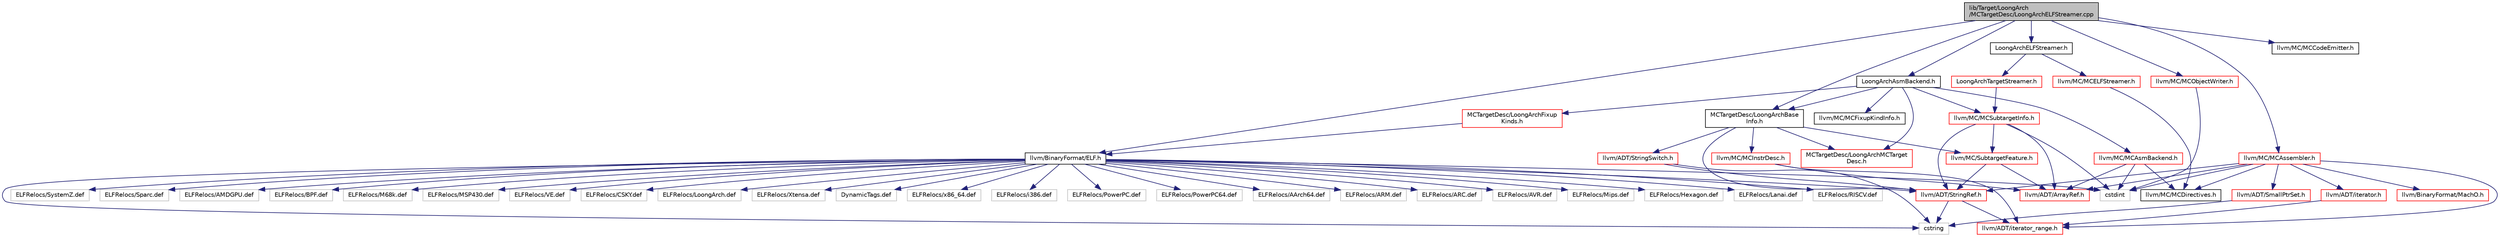 digraph "lib/Target/LoongArch/MCTargetDesc/LoongArchELFStreamer.cpp"
{
 // LATEX_PDF_SIZE
  bgcolor="transparent";
  edge [fontname="Helvetica",fontsize="10",labelfontname="Helvetica",labelfontsize="10"];
  node [fontname="Helvetica",fontsize="10",shape=record];
  Node1 [label="lib/Target/LoongArch\l/MCTargetDesc/LoongArchELFStreamer.cpp",height=0.2,width=0.4,color="black", fillcolor="grey75", style="filled", fontcolor="black",tooltip=" "];
  Node1 -> Node2 [color="midnightblue",fontsize="10",style="solid",fontname="Helvetica"];
  Node2 [label="LoongArchELFStreamer.h",height=0.2,width=0.4,color="black",URL="$LoongArchELFStreamer_8h.html",tooltip=" "];
  Node2 -> Node3 [color="midnightblue",fontsize="10",style="solid",fontname="Helvetica"];
  Node3 [label="LoongArchTargetStreamer.h",height=0.2,width=0.4,color="red",URL="$LoongArchTargetStreamer_8h.html",tooltip=" "];
  Node3 -> Node185 [color="midnightblue",fontsize="10",style="solid",fontname="Helvetica"];
  Node185 [label="llvm/MC/MCSubtargetInfo.h",height=0.2,width=0.4,color="red",URL="$MCSubtargetInfo_8h.html",tooltip=" "];
  Node185 -> Node8 [color="midnightblue",fontsize="10",style="solid",fontname="Helvetica"];
  Node8 [label="llvm/ADT/ArrayRef.h",height=0.2,width=0.4,color="red",URL="$ArrayRef_8h.html",tooltip=" "];
  Node185 -> Node54 [color="midnightblue",fontsize="10",style="solid",fontname="Helvetica"];
  Node54 [label="llvm/ADT/StringRef.h",height=0.2,width=0.4,color="red",URL="$StringRef_8h.html",tooltip=" "];
  Node54 -> Node46 [color="midnightblue",fontsize="10",style="solid",fontname="Helvetica"];
  Node46 [label="llvm/ADT/iterator_range.h",height=0.2,width=0.4,color="red",URL="$iterator__range_8h.html",tooltip=" "];
  Node54 -> Node24 [color="midnightblue",fontsize="10",style="solid",fontname="Helvetica"];
  Node24 [label="cstring",height=0.2,width=0.4,color="grey75",tooltip=" "];
  Node185 -> Node61 [color="midnightblue",fontsize="10",style="solid",fontname="Helvetica"];
  Node61 [label="llvm/MC/SubtargetFeature.h",height=0.2,width=0.4,color="red",URL="$SubtargetFeature_8h.html",tooltip=" "];
  Node61 -> Node8 [color="midnightblue",fontsize="10",style="solid",fontname="Helvetica"];
  Node61 -> Node54 [color="midnightblue",fontsize="10",style="solid",fontname="Helvetica"];
  Node185 -> Node21 [color="midnightblue",fontsize="10",style="solid",fontname="Helvetica"];
  Node21 [label="cstdint",height=0.2,width=0.4,color="grey75",tooltip=" "];
  Node2 -> Node188 [color="midnightblue",fontsize="10",style="solid",fontname="Helvetica"];
  Node188 [label="llvm/MC/MCELFStreamer.h",height=0.2,width=0.4,color="red",URL="$MCELFStreamer_8h.html",tooltip=" "];
  Node188 -> Node165 [color="midnightblue",fontsize="10",style="solid",fontname="Helvetica"];
  Node165 [label="llvm/MC/MCDirectives.h",height=0.2,width=0.4,color="black",URL="$MCDirectives_8h.html",tooltip=" "];
  Node1 -> Node196 [color="midnightblue",fontsize="10",style="solid",fontname="Helvetica"];
  Node196 [label="LoongArchAsmBackend.h",height=0.2,width=0.4,color="black",URL="$LoongArchAsmBackend_8h.html",tooltip=" "];
  Node196 -> Node5 [color="midnightblue",fontsize="10",style="solid",fontname="Helvetica"];
  Node5 [label="MCTargetDesc/LoongArchBase\lInfo.h",height=0.2,width=0.4,color="black",URL="$LoongArchBaseInfo_8h.html",tooltip=" "];
  Node5 -> Node6 [color="midnightblue",fontsize="10",style="solid",fontname="Helvetica"];
  Node6 [label="MCTargetDesc/LoongArchMCTarget\lDesc.h",height=0.2,width=0.4,color="red",URL="$LoongArchMCTargetDesc_8h.html",tooltip=" "];
  Node5 -> Node54 [color="midnightblue",fontsize="10",style="solid",fontname="Helvetica"];
  Node5 -> Node58 [color="midnightblue",fontsize="10",style="solid",fontname="Helvetica"];
  Node58 [label="llvm/ADT/StringSwitch.h",height=0.2,width=0.4,color="red",URL="$StringSwitch_8h.html",tooltip=" "];
  Node58 -> Node54 [color="midnightblue",fontsize="10",style="solid",fontname="Helvetica"];
  Node58 -> Node24 [color="midnightblue",fontsize="10",style="solid",fontname="Helvetica"];
  Node5 -> Node59 [color="midnightblue",fontsize="10",style="solid",fontname="Helvetica"];
  Node59 [label="llvm/MC/MCInstrDesc.h",height=0.2,width=0.4,color="red",URL="$MCInstrDesc_8h.html",tooltip=" "];
  Node59 -> Node8 [color="midnightblue",fontsize="10",style="solid",fontname="Helvetica"];
  Node59 -> Node46 [color="midnightblue",fontsize="10",style="solid",fontname="Helvetica"];
  Node5 -> Node61 [color="midnightblue",fontsize="10",style="solid",fontname="Helvetica"];
  Node196 -> Node197 [color="midnightblue",fontsize="10",style="solid",fontname="Helvetica"];
  Node197 [label="MCTargetDesc/LoongArchFixup\lKinds.h",height=0.2,width=0.4,color="red",URL="$LoongArchFixupKinds_8h.html",tooltip=" "];
  Node197 -> Node198 [color="midnightblue",fontsize="10",style="solid",fontname="Helvetica"];
  Node198 [label="llvm/BinaryFormat/ELF.h",height=0.2,width=0.4,color="black",URL="$BinaryFormat_2ELF_8h.html",tooltip=" "];
  Node198 -> Node54 [color="midnightblue",fontsize="10",style="solid",fontname="Helvetica"];
  Node198 -> Node21 [color="midnightblue",fontsize="10",style="solid",fontname="Helvetica"];
  Node198 -> Node24 [color="midnightblue",fontsize="10",style="solid",fontname="Helvetica"];
  Node198 -> Node199 [color="midnightblue",fontsize="10",style="solid",fontname="Helvetica"];
  Node199 [label="ELFRelocs/x86_64.def",height=0.2,width=0.4,color="grey75",tooltip=" "];
  Node198 -> Node200 [color="midnightblue",fontsize="10",style="solid",fontname="Helvetica"];
  Node200 [label="ELFRelocs/i386.def",height=0.2,width=0.4,color="grey75",tooltip=" "];
  Node198 -> Node201 [color="midnightblue",fontsize="10",style="solid",fontname="Helvetica"];
  Node201 [label="ELFRelocs/PowerPC.def",height=0.2,width=0.4,color="grey75",tooltip=" "];
  Node198 -> Node202 [color="midnightblue",fontsize="10",style="solid",fontname="Helvetica"];
  Node202 [label="ELFRelocs/PowerPC64.def",height=0.2,width=0.4,color="grey75",tooltip=" "];
  Node198 -> Node203 [color="midnightblue",fontsize="10",style="solid",fontname="Helvetica"];
  Node203 [label="ELFRelocs/AArch64.def",height=0.2,width=0.4,color="grey75",tooltip=" "];
  Node198 -> Node204 [color="midnightblue",fontsize="10",style="solid",fontname="Helvetica"];
  Node204 [label="ELFRelocs/ARM.def",height=0.2,width=0.4,color="grey75",tooltip=" "];
  Node198 -> Node205 [color="midnightblue",fontsize="10",style="solid",fontname="Helvetica"];
  Node205 [label="ELFRelocs/ARC.def",height=0.2,width=0.4,color="grey75",tooltip=" "];
  Node198 -> Node206 [color="midnightblue",fontsize="10",style="solid",fontname="Helvetica"];
  Node206 [label="ELFRelocs/AVR.def",height=0.2,width=0.4,color="grey75",tooltip=" "];
  Node198 -> Node207 [color="midnightblue",fontsize="10",style="solid",fontname="Helvetica"];
  Node207 [label="ELFRelocs/Mips.def",height=0.2,width=0.4,color="grey75",tooltip=" "];
  Node198 -> Node208 [color="midnightblue",fontsize="10",style="solid",fontname="Helvetica"];
  Node208 [label="ELFRelocs/Hexagon.def",height=0.2,width=0.4,color="grey75",tooltip=" "];
  Node198 -> Node209 [color="midnightblue",fontsize="10",style="solid",fontname="Helvetica"];
  Node209 [label="ELFRelocs/Lanai.def",height=0.2,width=0.4,color="grey75",tooltip=" "];
  Node198 -> Node210 [color="midnightblue",fontsize="10",style="solid",fontname="Helvetica"];
  Node210 [label="ELFRelocs/RISCV.def",height=0.2,width=0.4,color="grey75",tooltip=" "];
  Node198 -> Node211 [color="midnightblue",fontsize="10",style="solid",fontname="Helvetica"];
  Node211 [label="ELFRelocs/SystemZ.def",height=0.2,width=0.4,color="grey75",tooltip=" "];
  Node198 -> Node212 [color="midnightblue",fontsize="10",style="solid",fontname="Helvetica"];
  Node212 [label="ELFRelocs/Sparc.def",height=0.2,width=0.4,color="grey75",tooltip=" "];
  Node198 -> Node213 [color="midnightblue",fontsize="10",style="solid",fontname="Helvetica"];
  Node213 [label="ELFRelocs/AMDGPU.def",height=0.2,width=0.4,color="grey75",tooltip=" "];
  Node198 -> Node214 [color="midnightblue",fontsize="10",style="solid",fontname="Helvetica"];
  Node214 [label="ELFRelocs/BPF.def",height=0.2,width=0.4,color="grey75",tooltip=" "];
  Node198 -> Node215 [color="midnightblue",fontsize="10",style="solid",fontname="Helvetica"];
  Node215 [label="ELFRelocs/M68k.def",height=0.2,width=0.4,color="grey75",tooltip=" "];
  Node198 -> Node216 [color="midnightblue",fontsize="10",style="solid",fontname="Helvetica"];
  Node216 [label="ELFRelocs/MSP430.def",height=0.2,width=0.4,color="grey75",tooltip=" "];
  Node198 -> Node217 [color="midnightblue",fontsize="10",style="solid",fontname="Helvetica"];
  Node217 [label="ELFRelocs/VE.def",height=0.2,width=0.4,color="grey75",tooltip=" "];
  Node198 -> Node218 [color="midnightblue",fontsize="10",style="solid",fontname="Helvetica"];
  Node218 [label="ELFRelocs/CSKY.def",height=0.2,width=0.4,color="grey75",tooltip=" "];
  Node198 -> Node219 [color="midnightblue",fontsize="10",style="solid",fontname="Helvetica"];
  Node219 [label="ELFRelocs/LoongArch.def",height=0.2,width=0.4,color="grey75",tooltip=" "];
  Node198 -> Node220 [color="midnightblue",fontsize="10",style="solid",fontname="Helvetica"];
  Node220 [label="ELFRelocs/Xtensa.def",height=0.2,width=0.4,color="grey75",tooltip=" "];
  Node198 -> Node221 [color="midnightblue",fontsize="10",style="solid",fontname="Helvetica"];
  Node221 [label="DynamicTags.def",height=0.2,width=0.4,color="grey75",tooltip=" "];
  Node196 -> Node6 [color="midnightblue",fontsize="10",style="solid",fontname="Helvetica"];
  Node196 -> Node222 [color="midnightblue",fontsize="10",style="solid",fontname="Helvetica"];
  Node222 [label="llvm/MC/MCAsmBackend.h",height=0.2,width=0.4,color="red",URL="$MCAsmBackend_8h.html",tooltip=" "];
  Node222 -> Node8 [color="midnightblue",fontsize="10",style="solid",fontname="Helvetica"];
  Node222 -> Node165 [color="midnightblue",fontsize="10",style="solid",fontname="Helvetica"];
  Node222 -> Node21 [color="midnightblue",fontsize="10",style="solid",fontname="Helvetica"];
  Node196 -> Node223 [color="midnightblue",fontsize="10",style="solid",fontname="Helvetica"];
  Node223 [label="llvm/MC/MCFixupKindInfo.h",height=0.2,width=0.4,color="black",URL="$MCFixupKindInfo_8h.html",tooltip=" "];
  Node196 -> Node185 [color="midnightblue",fontsize="10",style="solid",fontname="Helvetica"];
  Node1 -> Node5 [color="midnightblue",fontsize="10",style="solid",fontname="Helvetica"];
  Node1 -> Node198 [color="midnightblue",fontsize="10",style="solid",fontname="Helvetica"];
  Node1 -> Node224 [color="midnightblue",fontsize="10",style="solid",fontname="Helvetica"];
  Node224 [label="llvm/MC/MCAssembler.h",height=0.2,width=0.4,color="red",URL="$MCAssembler_8h.html",tooltip=" "];
  Node224 -> Node8 [color="midnightblue",fontsize="10",style="solid",fontname="Helvetica"];
  Node224 -> Node85 [color="midnightblue",fontsize="10",style="solid",fontname="Helvetica"];
  Node85 [label="llvm/ADT/SmallPtrSet.h",height=0.2,width=0.4,color="red",URL="$SmallPtrSet_8h.html",tooltip=" "];
  Node85 -> Node24 [color="midnightblue",fontsize="10",style="solid",fontname="Helvetica"];
  Node224 -> Node54 [color="midnightblue",fontsize="10",style="solid",fontname="Helvetica"];
  Node224 -> Node45 [color="midnightblue",fontsize="10",style="solid",fontname="Helvetica"];
  Node45 [label="llvm/ADT/iterator.h",height=0.2,width=0.4,color="red",URL="$iterator_8h.html",tooltip=" "];
  Node45 -> Node46 [color="midnightblue",fontsize="10",style="solid",fontname="Helvetica"];
  Node224 -> Node46 [color="midnightblue",fontsize="10",style="solid",fontname="Helvetica"];
  Node224 -> Node225 [color="midnightblue",fontsize="10",style="solid",fontname="Helvetica"];
  Node225 [label="llvm/BinaryFormat/MachO.h",height=0.2,width=0.4,color="red",URL="$BinaryFormat_2MachO_8h.html",tooltip=" "];
  Node224 -> Node165 [color="midnightblue",fontsize="10",style="solid",fontname="Helvetica"];
  Node224 -> Node21 [color="midnightblue",fontsize="10",style="solid",fontname="Helvetica"];
  Node1 -> Node229 [color="midnightblue",fontsize="10",style="solid",fontname="Helvetica"];
  Node229 [label="llvm/MC/MCCodeEmitter.h",height=0.2,width=0.4,color="black",URL="$MCCodeEmitter_8h.html",tooltip=" "];
  Node1 -> Node230 [color="midnightblue",fontsize="10",style="solid",fontname="Helvetica"];
  Node230 [label="llvm/MC/MCObjectWriter.h",height=0.2,width=0.4,color="red",URL="$MCObjectWriter_8h.html",tooltip=" "];
  Node230 -> Node21 [color="midnightblue",fontsize="10",style="solid",fontname="Helvetica"];
}
